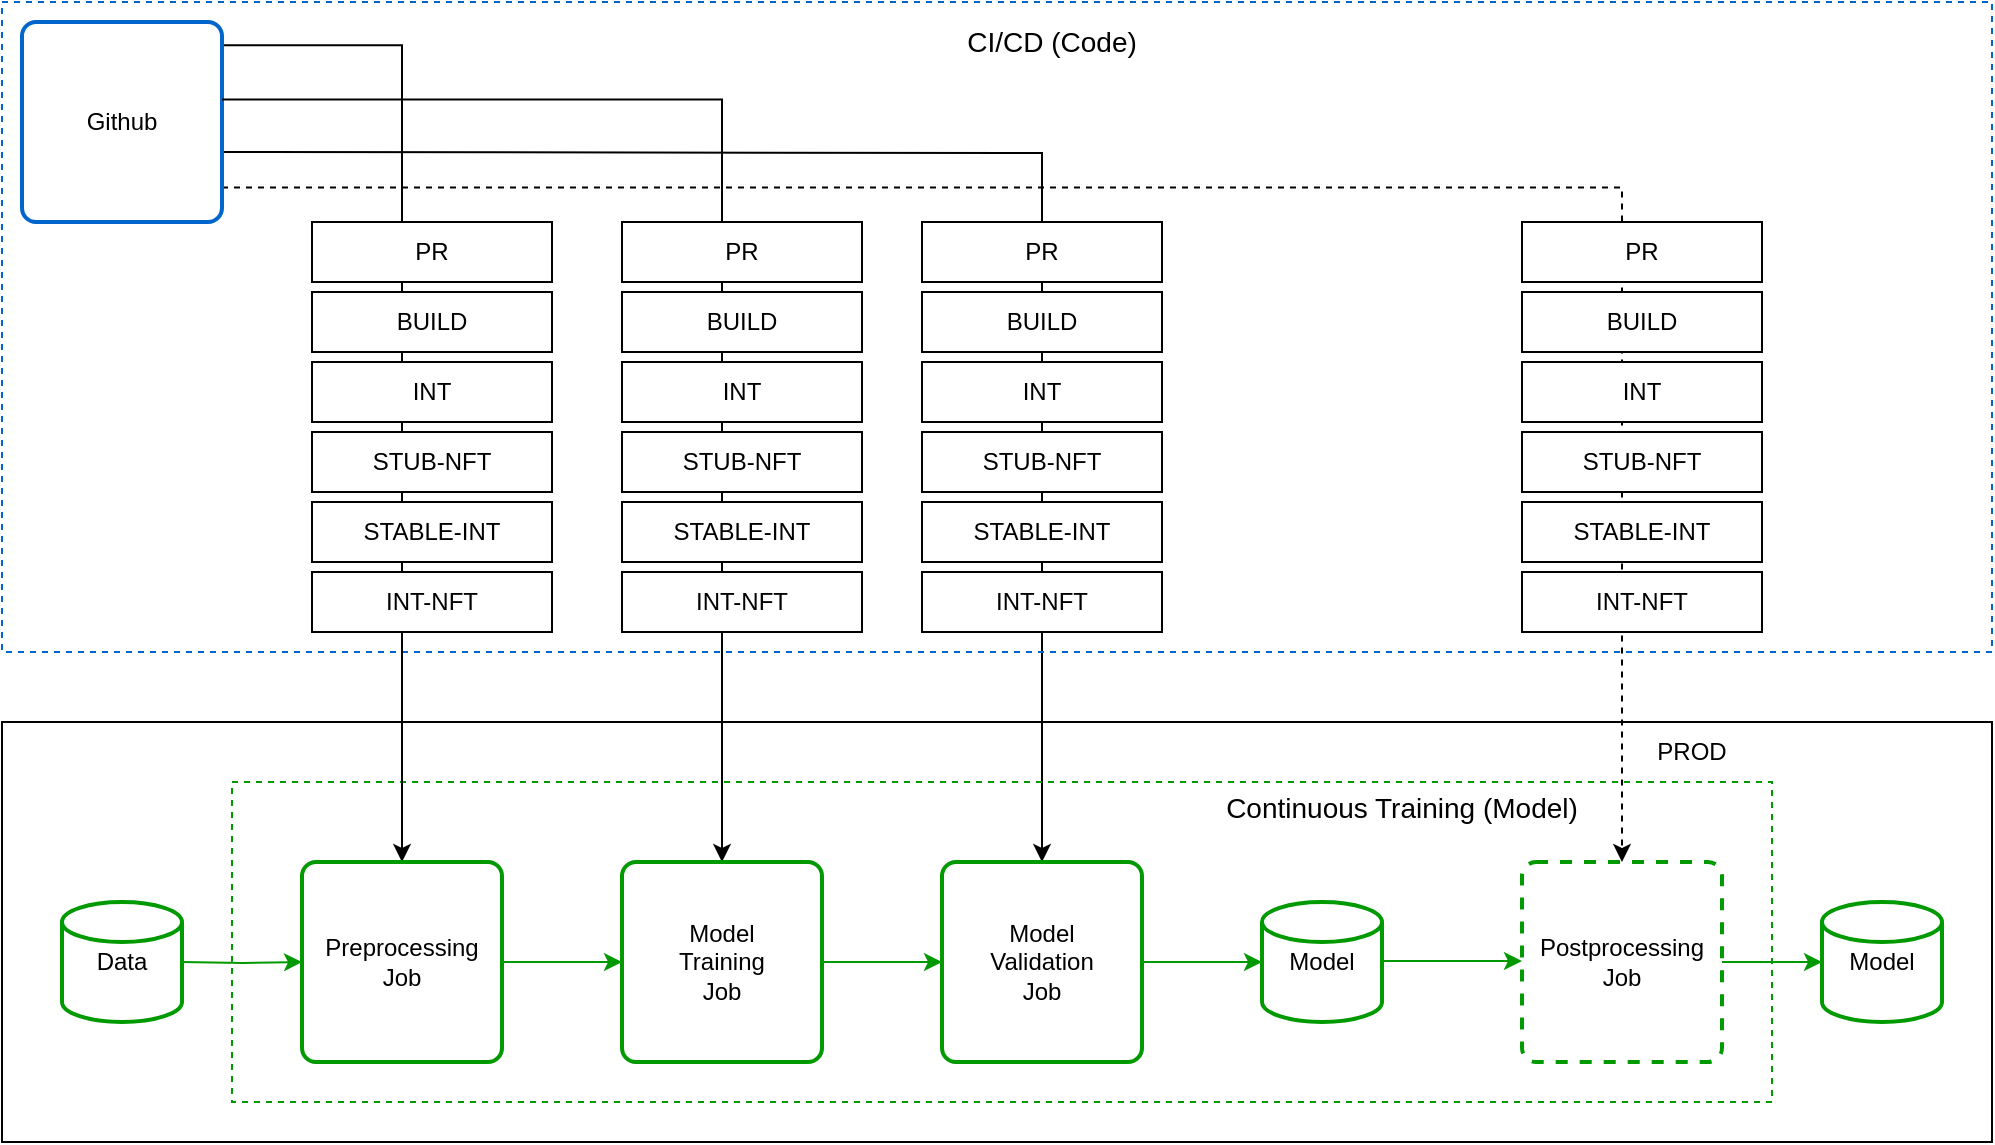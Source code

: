 <mxfile version="12.7.0" type="github">
  <diagram id="cUOeLzvA6jiwBTV3SdHB" name="Page-1">
    <mxGraphModel dx="1168" dy="901" grid="1" gridSize="5" guides="1" tooltips="1" connect="1" arrows="1" fold="1" page="1" pageScale="1" pageWidth="1169" pageHeight="827" math="0" shadow="0">
      <root>
        <mxCell id="0"/>
        <mxCell id="1" parent="0"/>
        <mxCell id="usYNcjVS9CeMYQW7xPBx-32" style="edgeStyle=orthogonalEdgeStyle;rounded=0;orthogonalLoop=1;jettySize=auto;html=1;exitX=1;exitY=0.388;exitDx=0;exitDy=0;exitPerimeter=0;" edge="1" parent="1" target="FoH0_RZipdTiMdWKK6F5-5">
          <mxGeometry relative="1" as="geometry">
            <mxPoint x="140" y="85.0" as="sourcePoint"/>
            <mxPoint x="390" y="466.2" as="targetPoint"/>
          </mxGeometry>
        </mxCell>
        <mxCell id="FoH0_RZipdTiMdWKK6F5-26" value="" style="rounded=0;whiteSpace=wrap;html=1;strokeColor=#0066CC;fillColor=none;dashed=1;" parent="1" vertex="1">
          <mxGeometry x="30" y="10" width="995" height="325" as="geometry"/>
        </mxCell>
        <mxCell id="usYNcjVS9CeMYQW7xPBx-7" value="" style="rounded=0;whiteSpace=wrap;html=1;fillColor=none;" vertex="1" parent="1">
          <mxGeometry x="30" y="370" width="995" height="210" as="geometry"/>
        </mxCell>
        <mxCell id="FoH0_RZipdTiMdWKK6F5-28" value="" style="rounded=0;whiteSpace=wrap;html=1;strokeColor=#009900;fillColor=none;dashed=1;" parent="1" vertex="1">
          <mxGeometry x="145" y="400" width="770" height="160" as="geometry"/>
        </mxCell>
        <mxCell id="FoH0_RZipdTiMdWKK6F5-11" style="edgeStyle=orthogonalEdgeStyle;rounded=0;orthogonalLoop=1;jettySize=auto;html=1;exitX=0.994;exitY=0.116;exitDx=0;exitDy=0;exitPerimeter=0;" parent="1" source="FoH0_RZipdTiMdWKK6F5-1" target="FoH0_RZipdTiMdWKK6F5-3" edge="1">
          <mxGeometry relative="1" as="geometry">
            <mxPoint x="420" y="70" as="sourcePoint"/>
          </mxGeometry>
        </mxCell>
        <mxCell id="usYNcjVS9CeMYQW7xPBx-25" style="edgeStyle=orthogonalEdgeStyle;rounded=0;orthogonalLoop=1;jettySize=auto;html=1;exitX=1;exitY=0.828;exitDx=0;exitDy=0;entryX=0.5;entryY=0;entryDx=0;entryDy=0;exitPerimeter=0;dashed=1;strokeColor=#000000;" edge="1" parent="1" source="FoH0_RZipdTiMdWKK6F5-1" target="FoH0_RZipdTiMdWKK6F5-21">
          <mxGeometry relative="1" as="geometry"/>
        </mxCell>
        <mxCell id="FoH0_RZipdTiMdWKK6F5-1" value="Github" style="rounded=1;whiteSpace=wrap;html=1;absoluteArcSize=1;arcSize=14;strokeWidth=2;strokeColor=#0066CC;" parent="1" vertex="1">
          <mxGeometry x="40" y="20" width="100" height="100" as="geometry"/>
        </mxCell>
        <mxCell id="FoH0_RZipdTiMdWKK6F5-7" style="edgeStyle=orthogonalEdgeStyle;rounded=0;orthogonalLoop=1;jettySize=auto;html=1;exitX=1;exitY=0.5;exitDx=0;exitDy=0;strokeColor=#009900;" parent="1" target="FoH0_RZipdTiMdWKK6F5-3" edge="1">
          <mxGeometry relative="1" as="geometry">
            <mxPoint x="120" y="490" as="sourcePoint"/>
          </mxGeometry>
        </mxCell>
        <mxCell id="FoH0_RZipdTiMdWKK6F5-8" style="edgeStyle=orthogonalEdgeStyle;rounded=0;orthogonalLoop=1;jettySize=auto;html=1;exitX=1;exitY=0.5;exitDx=0;exitDy=0;entryX=0;entryY=0.5;entryDx=0;entryDy=0;strokeColor=#009900;" parent="1" source="FoH0_RZipdTiMdWKK6F5-3" target="FoH0_RZipdTiMdWKK6F5-4" edge="1">
          <mxGeometry relative="1" as="geometry"/>
        </mxCell>
        <mxCell id="FoH0_RZipdTiMdWKK6F5-3" value="Preprocessing&lt;br&gt;Job" style="rounded=1;whiteSpace=wrap;html=1;absoluteArcSize=1;arcSize=14;strokeWidth=2;strokeColor=#009900;" parent="1" vertex="1">
          <mxGeometry x="180" y="440" width="100" height="100" as="geometry"/>
        </mxCell>
        <mxCell id="FoH0_RZipdTiMdWKK6F5-9" style="edgeStyle=orthogonalEdgeStyle;rounded=0;orthogonalLoop=1;jettySize=auto;html=1;exitX=1;exitY=0.5;exitDx=0;exitDy=0;entryX=0;entryY=0.5;entryDx=0;entryDy=0;strokeColor=#009900;" parent="1" source="FoH0_RZipdTiMdWKK6F5-4" target="FoH0_RZipdTiMdWKK6F5-5" edge="1">
          <mxGeometry relative="1" as="geometry"/>
        </mxCell>
        <mxCell id="FoH0_RZipdTiMdWKK6F5-12" style="edgeStyle=orthogonalEdgeStyle;rounded=0;orthogonalLoop=1;jettySize=auto;html=1;entryX=0.5;entryY=0;entryDx=0;entryDy=0;exitX=1;exitY=0.388;exitDx=0;exitDy=0;exitPerimeter=0;" parent="1" source="FoH0_RZipdTiMdWKK6F5-1" target="FoH0_RZipdTiMdWKK6F5-4" edge="1">
          <mxGeometry relative="1" as="geometry">
            <mxPoint x="250" y="60" as="sourcePoint"/>
          </mxGeometry>
        </mxCell>
        <mxCell id="FoH0_RZipdTiMdWKK6F5-4" value="Model&lt;br&gt;Training&lt;br&gt;Job" style="rounded=1;whiteSpace=wrap;html=1;absoluteArcSize=1;arcSize=14;strokeWidth=2;strokeColor=#009900;" parent="1" vertex="1">
          <mxGeometry x="340" y="440" width="100" height="100" as="geometry"/>
        </mxCell>
        <mxCell id="FoH0_RZipdTiMdWKK6F5-10" style="edgeStyle=orthogonalEdgeStyle;rounded=0;orthogonalLoop=1;jettySize=auto;html=1;exitX=1;exitY=0.5;exitDx=0;exitDy=0;strokeColor=#009900;" parent="1" source="FoH0_RZipdTiMdWKK6F5-5" edge="1">
          <mxGeometry relative="1" as="geometry">
            <mxPoint x="660" y="490" as="targetPoint"/>
          </mxGeometry>
        </mxCell>
        <mxCell id="FoH0_RZipdTiMdWKK6F5-5" value="Model&lt;br&gt;Validation&lt;br&gt;Job" style="rounded=1;whiteSpace=wrap;html=1;absoluteArcSize=1;arcSize=14;strokeWidth=2;strokeColor=#009900;" parent="1" vertex="1">
          <mxGeometry x="500" y="440" width="100" height="100" as="geometry"/>
        </mxCell>
        <mxCell id="FoH0_RZipdTiMdWKK6F5-19" style="edgeStyle=orthogonalEdgeStyle;rounded=0;orthogonalLoop=1;jettySize=auto;html=1;exitX=1;exitY=0.5;exitDx=0;exitDy=0;entryX=0;entryY=0.5;entryDx=0;entryDy=0;strokeColor=#009900;" parent="1" edge="1">
          <mxGeometry relative="1" as="geometry">
            <mxPoint x="720" y="489.5" as="sourcePoint"/>
            <mxPoint x="790" y="489.5" as="targetPoint"/>
          </mxGeometry>
        </mxCell>
        <mxCell id="FoH0_RZipdTiMdWKK6F5-20" value="Model" style="strokeWidth=2;html=1;shape=mxgraph.flowchart.database;whiteSpace=wrap;strokeColor=#009900;" parent="1" vertex="1">
          <mxGeometry x="660" y="460" width="60" height="60" as="geometry"/>
        </mxCell>
        <mxCell id="FoH0_RZipdTiMdWKK6F5-23" style="edgeStyle=orthogonalEdgeStyle;rounded=0;orthogonalLoop=1;jettySize=auto;html=1;exitX=1;exitY=0.5;exitDx=0;exitDy=0;entryX=0;entryY=0.5;entryDx=0;entryDy=0;strokeColor=#009900;" parent="1" source="FoH0_RZipdTiMdWKK6F5-21" edge="1">
          <mxGeometry relative="1" as="geometry">
            <mxPoint x="940" y="490" as="targetPoint"/>
          </mxGeometry>
        </mxCell>
        <mxCell id="FoH0_RZipdTiMdWKK6F5-21" value="Postprocessing&lt;br&gt;Job" style="rounded=1;whiteSpace=wrap;html=1;absoluteArcSize=1;arcSize=14;strokeWidth=2;dashed=1;strokeColor=#009900;" parent="1" vertex="1">
          <mxGeometry x="790" y="440" width="100" height="100" as="geometry"/>
        </mxCell>
        <mxCell id="FoH0_RZipdTiMdWKK6F5-24" value="Data" style="strokeWidth=2;html=1;shape=mxgraph.flowchart.database;whiteSpace=wrap;strokeColor=#009900;" parent="1" vertex="1">
          <mxGeometry x="60" y="460" width="60" height="60" as="geometry"/>
        </mxCell>
        <mxCell id="FoH0_RZipdTiMdWKK6F5-27" value="&lt;font style=&quot;font-size: 14px&quot;&gt;CI/CD (Code)&lt;/font&gt;" style="text;html=1;strokeColor=none;fillColor=none;align=center;verticalAlign=middle;whiteSpace=wrap;rounded=0;" parent="1" vertex="1">
          <mxGeometry x="510" y="20" width="90" height="20" as="geometry"/>
        </mxCell>
        <mxCell id="FoH0_RZipdTiMdWKK6F5-29" value="&lt;font style=&quot;font-size: 14px&quot;&gt;Continuous Training (Model)&lt;/font&gt;" style="text;html=1;strokeColor=none;fillColor=none;align=center;verticalAlign=middle;whiteSpace=wrap;rounded=0;" parent="1" vertex="1">
          <mxGeometry x="630" y="403" width="200" height="20" as="geometry"/>
        </mxCell>
        <mxCell id="usYNcjVS9CeMYQW7xPBx-1" value="INT" style="rounded=0;whiteSpace=wrap;html=1;" vertex="1" parent="1">
          <mxGeometry x="185" y="190" width="120" height="30" as="geometry"/>
        </mxCell>
        <mxCell id="usYNcjVS9CeMYQW7xPBx-2" value="PR" style="rounded=0;whiteSpace=wrap;html=1;" vertex="1" parent="1">
          <mxGeometry x="185" y="120" width="120" height="30" as="geometry"/>
        </mxCell>
        <mxCell id="usYNcjVS9CeMYQW7xPBx-3" value="BUILD" style="rounded=0;whiteSpace=wrap;html=1;" vertex="1" parent="1">
          <mxGeometry x="185" y="155" width="120" height="30" as="geometry"/>
        </mxCell>
        <mxCell id="usYNcjVS9CeMYQW7xPBx-4" value="STUB-NFT" style="rounded=0;whiteSpace=wrap;html=1;" vertex="1" parent="1">
          <mxGeometry x="185" y="225" width="120" height="30" as="geometry"/>
        </mxCell>
        <mxCell id="usYNcjVS9CeMYQW7xPBx-6" value="STABLE-INT" style="rounded=0;whiteSpace=wrap;html=1;" vertex="1" parent="1">
          <mxGeometry x="185" y="260" width="120" height="30" as="geometry"/>
        </mxCell>
        <mxCell id="usYNcjVS9CeMYQW7xPBx-8" value="PROD" style="text;html=1;strokeColor=none;fillColor=none;align=center;verticalAlign=middle;whiteSpace=wrap;rounded=0;" vertex="1" parent="1">
          <mxGeometry x="855" y="375" width="40" height="20" as="geometry"/>
        </mxCell>
        <mxCell id="usYNcjVS9CeMYQW7xPBx-9" value="INT-NFT" style="rounded=0;whiteSpace=wrap;html=1;" vertex="1" parent="1">
          <mxGeometry x="185" y="295" width="120" height="30" as="geometry"/>
        </mxCell>
        <mxCell id="usYNcjVS9CeMYQW7xPBx-10" value="INT" style="rounded=0;whiteSpace=wrap;html=1;" vertex="1" parent="1">
          <mxGeometry x="340" y="190" width="120" height="30" as="geometry"/>
        </mxCell>
        <mxCell id="usYNcjVS9CeMYQW7xPBx-11" value="PR" style="rounded=0;whiteSpace=wrap;html=1;" vertex="1" parent="1">
          <mxGeometry x="340" y="120" width="120" height="30" as="geometry"/>
        </mxCell>
        <mxCell id="usYNcjVS9CeMYQW7xPBx-12" value="BUILD" style="rounded=0;whiteSpace=wrap;html=1;" vertex="1" parent="1">
          <mxGeometry x="340" y="155" width="120" height="30" as="geometry"/>
        </mxCell>
        <mxCell id="usYNcjVS9CeMYQW7xPBx-13" value="STUB-NFT" style="rounded=0;whiteSpace=wrap;html=1;" vertex="1" parent="1">
          <mxGeometry x="340" y="225" width="120" height="30" as="geometry"/>
        </mxCell>
        <mxCell id="usYNcjVS9CeMYQW7xPBx-14" value="STABLE-INT" style="rounded=0;whiteSpace=wrap;html=1;" vertex="1" parent="1">
          <mxGeometry x="340" y="260" width="120" height="30" as="geometry"/>
        </mxCell>
        <mxCell id="usYNcjVS9CeMYQW7xPBx-15" value="INT-NFT" style="rounded=0;whiteSpace=wrap;html=1;" vertex="1" parent="1">
          <mxGeometry x="340" y="295" width="120" height="30" as="geometry"/>
        </mxCell>
        <mxCell id="usYNcjVS9CeMYQW7xPBx-16" value="Model" style="strokeWidth=2;html=1;shape=mxgraph.flowchart.database;whiteSpace=wrap;strokeColor=#009900;" vertex="1" parent="1">
          <mxGeometry x="940" y="460" width="60" height="60" as="geometry"/>
        </mxCell>
        <mxCell id="usYNcjVS9CeMYQW7xPBx-17" value="INT" style="rounded=0;whiteSpace=wrap;html=1;" vertex="1" parent="1">
          <mxGeometry x="490" y="190" width="120" height="30" as="geometry"/>
        </mxCell>
        <mxCell id="usYNcjVS9CeMYQW7xPBx-18" value="PR" style="rounded=0;whiteSpace=wrap;html=1;" vertex="1" parent="1">
          <mxGeometry x="490" y="120" width="120" height="30" as="geometry"/>
        </mxCell>
        <mxCell id="usYNcjVS9CeMYQW7xPBx-19" value="BUILD" style="rounded=0;whiteSpace=wrap;html=1;" vertex="1" parent="1">
          <mxGeometry x="490" y="155" width="120" height="30" as="geometry"/>
        </mxCell>
        <mxCell id="usYNcjVS9CeMYQW7xPBx-20" value="STUB-NFT" style="rounded=0;whiteSpace=wrap;html=1;" vertex="1" parent="1">
          <mxGeometry x="490" y="225" width="120" height="30" as="geometry"/>
        </mxCell>
        <mxCell id="usYNcjVS9CeMYQW7xPBx-21" value="STABLE-INT" style="rounded=0;whiteSpace=wrap;html=1;" vertex="1" parent="1">
          <mxGeometry x="490" y="260" width="120" height="30" as="geometry"/>
        </mxCell>
        <mxCell id="usYNcjVS9CeMYQW7xPBx-22" value="INT-NFT" style="rounded=0;whiteSpace=wrap;html=1;" vertex="1" parent="1">
          <mxGeometry x="490" y="295" width="120" height="30" as="geometry"/>
        </mxCell>
        <mxCell id="usYNcjVS9CeMYQW7xPBx-26" value="INT" style="rounded=0;whiteSpace=wrap;html=1;" vertex="1" parent="1">
          <mxGeometry x="790" y="190" width="120" height="30" as="geometry"/>
        </mxCell>
        <mxCell id="usYNcjVS9CeMYQW7xPBx-27" value="PR" style="rounded=0;whiteSpace=wrap;html=1;" vertex="1" parent="1">
          <mxGeometry x="790" y="120" width="120" height="30" as="geometry"/>
        </mxCell>
        <mxCell id="usYNcjVS9CeMYQW7xPBx-28" value="BUILD" style="rounded=0;whiteSpace=wrap;html=1;" vertex="1" parent="1">
          <mxGeometry x="790" y="155" width="120" height="30" as="geometry"/>
        </mxCell>
        <mxCell id="usYNcjVS9CeMYQW7xPBx-29" value="STUB-NFT" style="rounded=0;whiteSpace=wrap;html=1;" vertex="1" parent="1">
          <mxGeometry x="790" y="225" width="120" height="30" as="geometry"/>
        </mxCell>
        <mxCell id="usYNcjVS9CeMYQW7xPBx-30" value="STABLE-INT" style="rounded=0;whiteSpace=wrap;html=1;" vertex="1" parent="1">
          <mxGeometry x="790" y="260" width="120" height="30" as="geometry"/>
        </mxCell>
        <mxCell id="usYNcjVS9CeMYQW7xPBx-31" value="INT-NFT" style="rounded=0;whiteSpace=wrap;html=1;" vertex="1" parent="1">
          <mxGeometry x="790" y="295" width="120" height="30" as="geometry"/>
        </mxCell>
      </root>
    </mxGraphModel>
  </diagram>
</mxfile>
